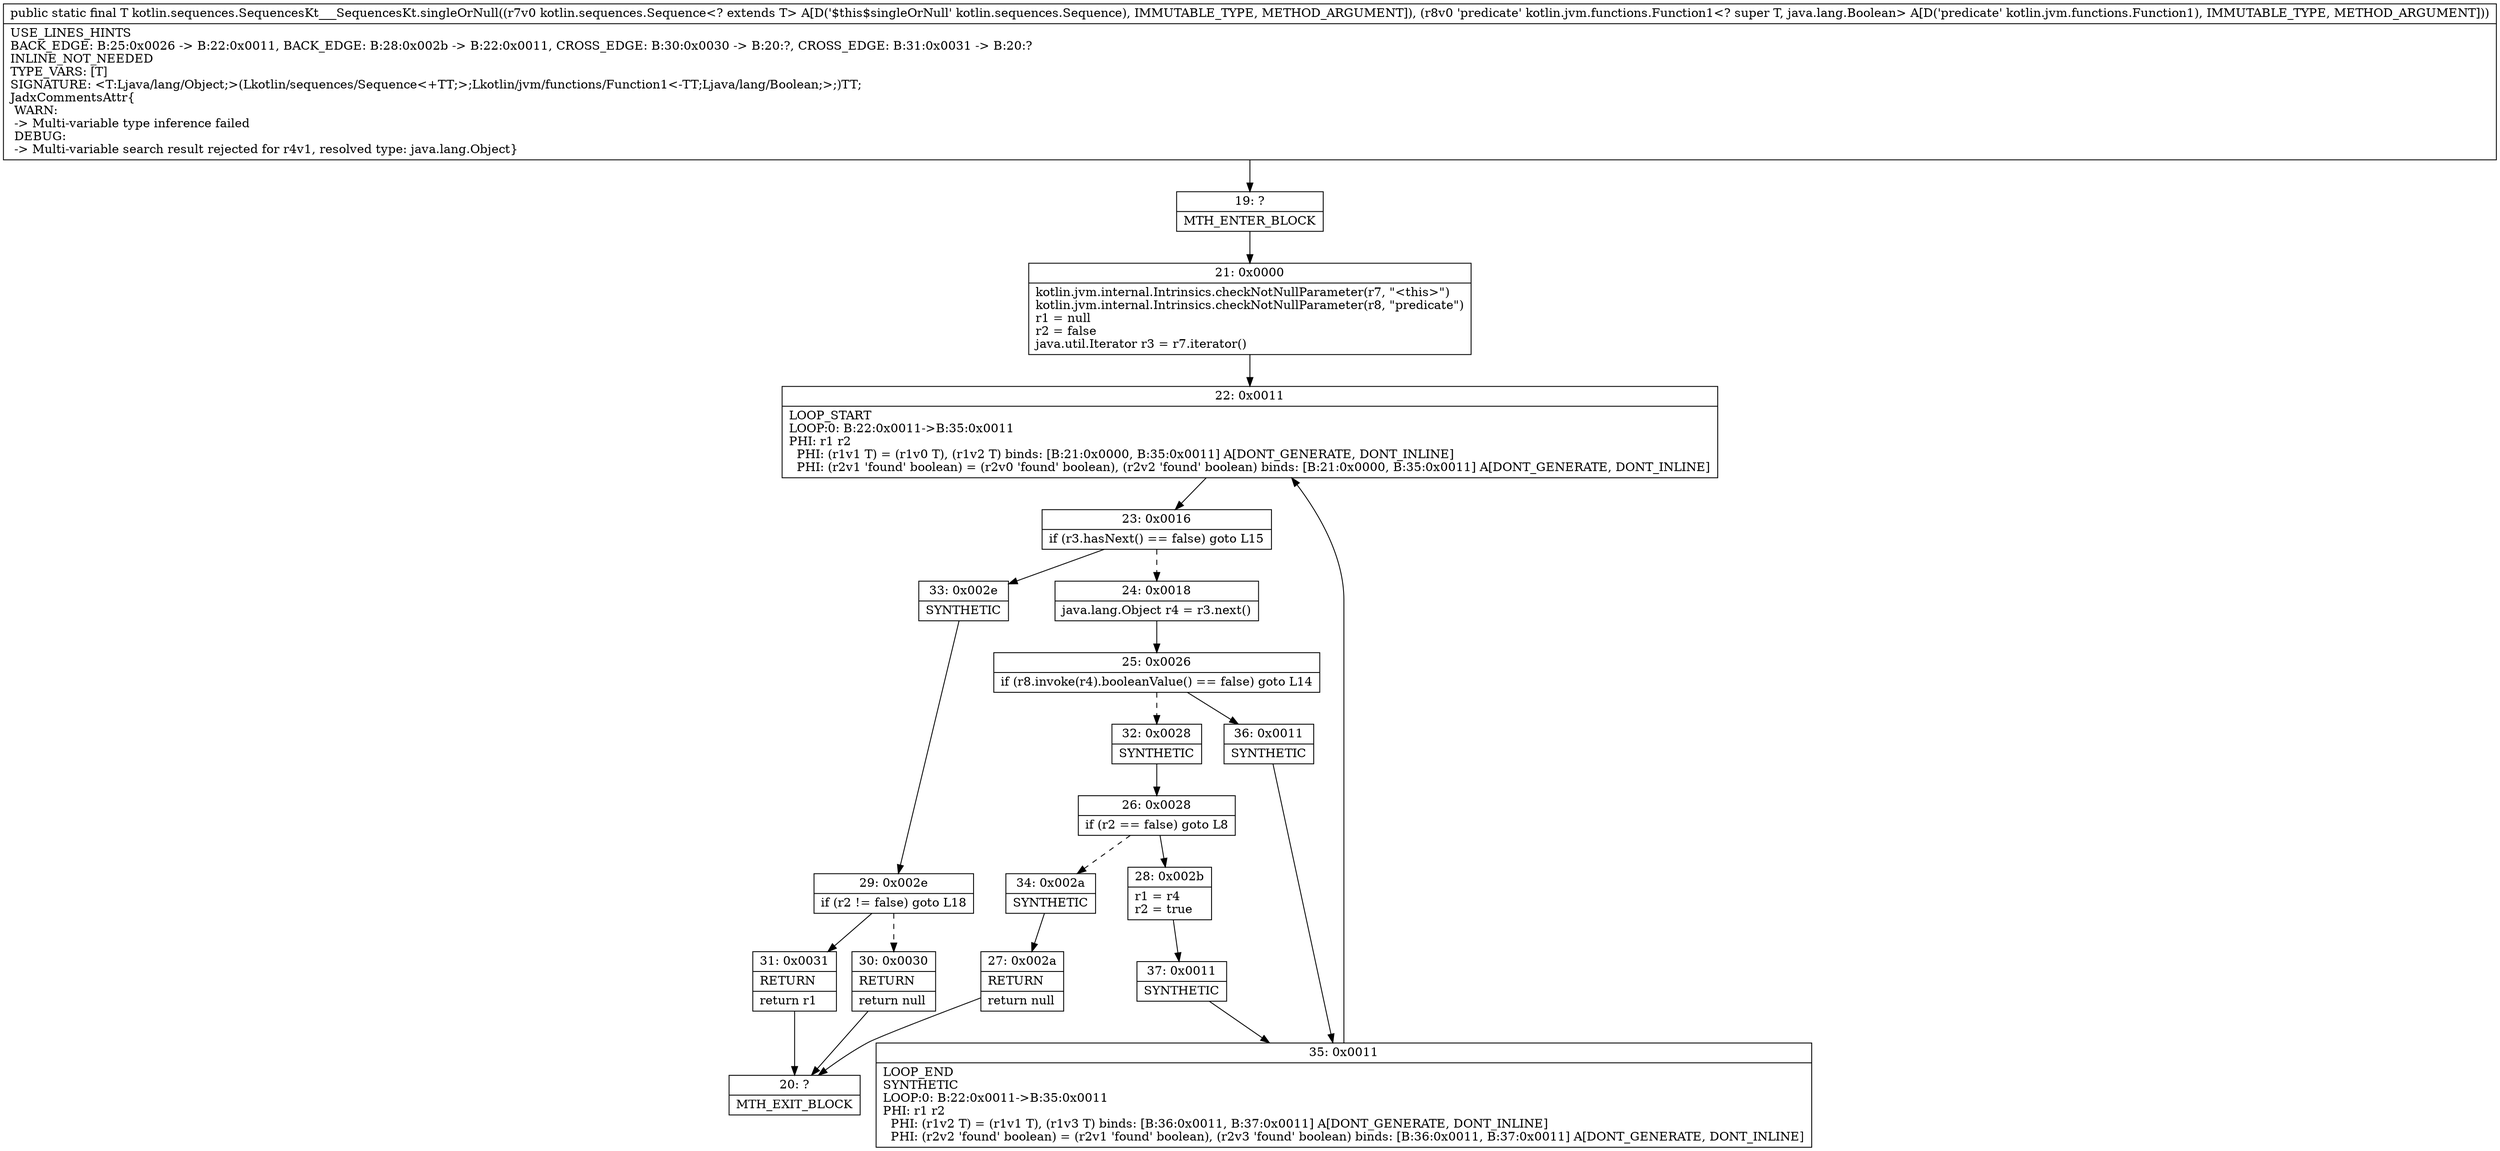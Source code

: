 digraph "CFG forkotlin.sequences.SequencesKt___SequencesKt.singleOrNull(Lkotlin\/sequences\/Sequence;Lkotlin\/jvm\/functions\/Function1;)Ljava\/lang\/Object;" {
Node_19 [shape=record,label="{19\:\ ?|MTH_ENTER_BLOCK\l}"];
Node_21 [shape=record,label="{21\:\ 0x0000|kotlin.jvm.internal.Intrinsics.checkNotNullParameter(r7, \"\<this\>\")\lkotlin.jvm.internal.Intrinsics.checkNotNullParameter(r8, \"predicate\")\lr1 = null\lr2 = false\ljava.util.Iterator r3 = r7.iterator()\l}"];
Node_22 [shape=record,label="{22\:\ 0x0011|LOOP_START\lLOOP:0: B:22:0x0011\-\>B:35:0x0011\lPHI: r1 r2 \l  PHI: (r1v1 T) = (r1v0 T), (r1v2 T) binds: [B:21:0x0000, B:35:0x0011] A[DONT_GENERATE, DONT_INLINE]\l  PHI: (r2v1 'found' boolean) = (r2v0 'found' boolean), (r2v2 'found' boolean) binds: [B:21:0x0000, B:35:0x0011] A[DONT_GENERATE, DONT_INLINE]\l}"];
Node_23 [shape=record,label="{23\:\ 0x0016|if (r3.hasNext() == false) goto L15\l}"];
Node_24 [shape=record,label="{24\:\ 0x0018|java.lang.Object r4 = r3.next()\l}"];
Node_25 [shape=record,label="{25\:\ 0x0026|if (r8.invoke(r4).booleanValue() == false) goto L14\l}"];
Node_32 [shape=record,label="{32\:\ 0x0028|SYNTHETIC\l}"];
Node_26 [shape=record,label="{26\:\ 0x0028|if (r2 == false) goto L8\l}"];
Node_28 [shape=record,label="{28\:\ 0x002b|r1 = r4\lr2 = true\l}"];
Node_37 [shape=record,label="{37\:\ 0x0011|SYNTHETIC\l}"];
Node_35 [shape=record,label="{35\:\ 0x0011|LOOP_END\lSYNTHETIC\lLOOP:0: B:22:0x0011\-\>B:35:0x0011\lPHI: r1 r2 \l  PHI: (r1v2 T) = (r1v1 T), (r1v3 T) binds: [B:36:0x0011, B:37:0x0011] A[DONT_GENERATE, DONT_INLINE]\l  PHI: (r2v2 'found' boolean) = (r2v1 'found' boolean), (r2v3 'found' boolean) binds: [B:36:0x0011, B:37:0x0011] A[DONT_GENERATE, DONT_INLINE]\l}"];
Node_34 [shape=record,label="{34\:\ 0x002a|SYNTHETIC\l}"];
Node_27 [shape=record,label="{27\:\ 0x002a|RETURN\l|return null\l}"];
Node_20 [shape=record,label="{20\:\ ?|MTH_EXIT_BLOCK\l}"];
Node_36 [shape=record,label="{36\:\ 0x0011|SYNTHETIC\l}"];
Node_33 [shape=record,label="{33\:\ 0x002e|SYNTHETIC\l}"];
Node_29 [shape=record,label="{29\:\ 0x002e|if (r2 != false) goto L18\l}"];
Node_30 [shape=record,label="{30\:\ 0x0030|RETURN\l|return null\l}"];
Node_31 [shape=record,label="{31\:\ 0x0031|RETURN\l|return r1\l}"];
MethodNode[shape=record,label="{public static final T kotlin.sequences.SequencesKt___SequencesKt.singleOrNull((r7v0 kotlin.sequences.Sequence\<? extends T\> A[D('$this$singleOrNull' kotlin.sequences.Sequence), IMMUTABLE_TYPE, METHOD_ARGUMENT]), (r8v0 'predicate' kotlin.jvm.functions.Function1\<? super T, java.lang.Boolean\> A[D('predicate' kotlin.jvm.functions.Function1), IMMUTABLE_TYPE, METHOD_ARGUMENT]))  | USE_LINES_HINTS\lBACK_EDGE: B:25:0x0026 \-\> B:22:0x0011, BACK_EDGE: B:28:0x002b \-\> B:22:0x0011, CROSS_EDGE: B:30:0x0030 \-\> B:20:?, CROSS_EDGE: B:31:0x0031 \-\> B:20:?\lINLINE_NOT_NEEDED\lTYPE_VARS: [T]\lSIGNATURE: \<T:Ljava\/lang\/Object;\>(Lkotlin\/sequences\/Sequence\<+TT;\>;Lkotlin\/jvm\/functions\/Function1\<\-TT;Ljava\/lang\/Boolean;\>;)TT;\lJadxCommentsAttr\{\l WARN: \l \-\> Multi\-variable type inference failed\l DEBUG: \l \-\> Multi\-variable search result rejected for r4v1, resolved type: java.lang.Object\}\l}"];
MethodNode -> Node_19;Node_19 -> Node_21;
Node_21 -> Node_22;
Node_22 -> Node_23;
Node_23 -> Node_24[style=dashed];
Node_23 -> Node_33;
Node_24 -> Node_25;
Node_25 -> Node_32[style=dashed];
Node_25 -> Node_36;
Node_32 -> Node_26;
Node_26 -> Node_28;
Node_26 -> Node_34[style=dashed];
Node_28 -> Node_37;
Node_37 -> Node_35;
Node_35 -> Node_22;
Node_34 -> Node_27;
Node_27 -> Node_20;
Node_36 -> Node_35;
Node_33 -> Node_29;
Node_29 -> Node_30[style=dashed];
Node_29 -> Node_31;
Node_30 -> Node_20;
Node_31 -> Node_20;
}

